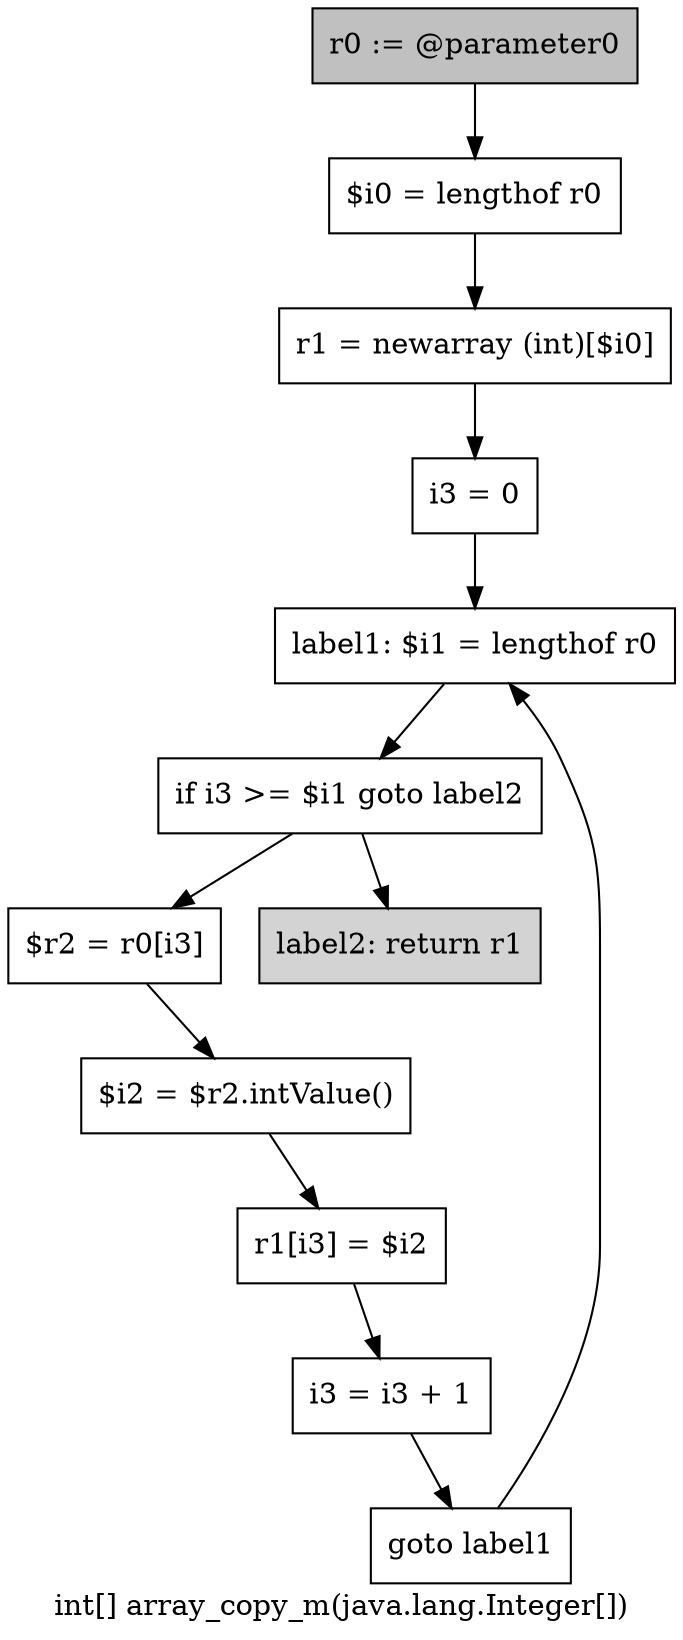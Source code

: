digraph "int[] array_copy_m(java.lang.Integer[])" {
    label="int[] array_copy_m(java.lang.Integer[])";
    node [shape=box];
    "0" [style=filled,fillcolor=gray,label="r0 := @parameter0",];
    "1" [label="$i0 = lengthof r0",];
    "0"->"1";
    "2" [label="r1 = newarray (int)[$i0]",];
    "1"->"2";
    "3" [label="i3 = 0",];
    "2"->"3";
    "4" [label="label1: $i1 = lengthof r0",];
    "3"->"4";
    "5" [label="if i3 >= $i1 goto label2",];
    "4"->"5";
    "6" [label="$r2 = r0[i3]",];
    "5"->"6";
    "11" [style=filled,fillcolor=lightgray,label="label2: return r1",];
    "5"->"11";
    "7" [label="$i2 = $r2.intValue()",];
    "6"->"7";
    "8" [label="r1[i3] = $i2",];
    "7"->"8";
    "9" [label="i3 = i3 + 1",];
    "8"->"9";
    "10" [label="goto label1",];
    "9"->"10";
    "10"->"4";
}

